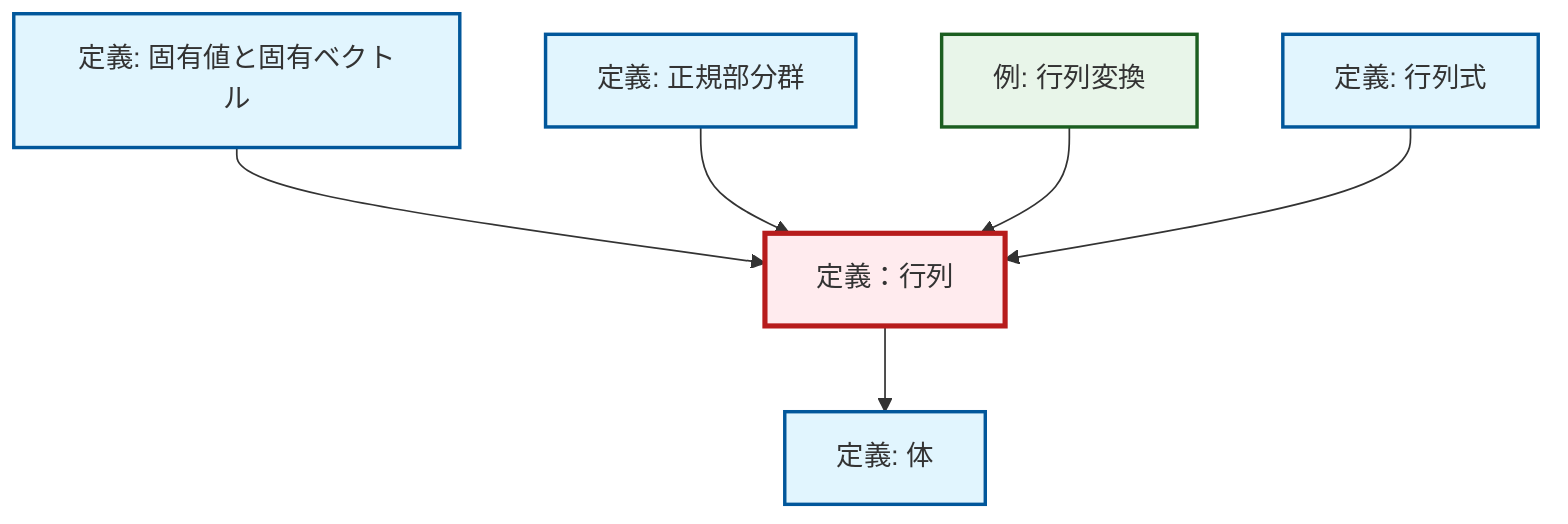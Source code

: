 graph TD
    classDef definition fill:#e1f5fe,stroke:#01579b,stroke-width:2px
    classDef theorem fill:#f3e5f5,stroke:#4a148c,stroke-width:2px
    classDef axiom fill:#fff3e0,stroke:#e65100,stroke-width:2px
    classDef example fill:#e8f5e9,stroke:#1b5e20,stroke-width:2px
    classDef current fill:#ffebee,stroke:#b71c1c,stroke-width:3px
    def-eigenvalue-eigenvector["定義: 固有値と固有ベクトル"]:::definition
    ex-matrix-transformation["例: 行列変換"]:::example
    def-normal-subgroup["定義: 正規部分群"]:::definition
    def-matrix["定義：行列"]:::definition
    def-field["定義: 体"]:::definition
    def-determinant["定義: 行列式"]:::definition
    def-matrix --> def-field
    def-eigenvalue-eigenvector --> def-matrix
    def-normal-subgroup --> def-matrix
    ex-matrix-transformation --> def-matrix
    def-determinant --> def-matrix
    class def-matrix current